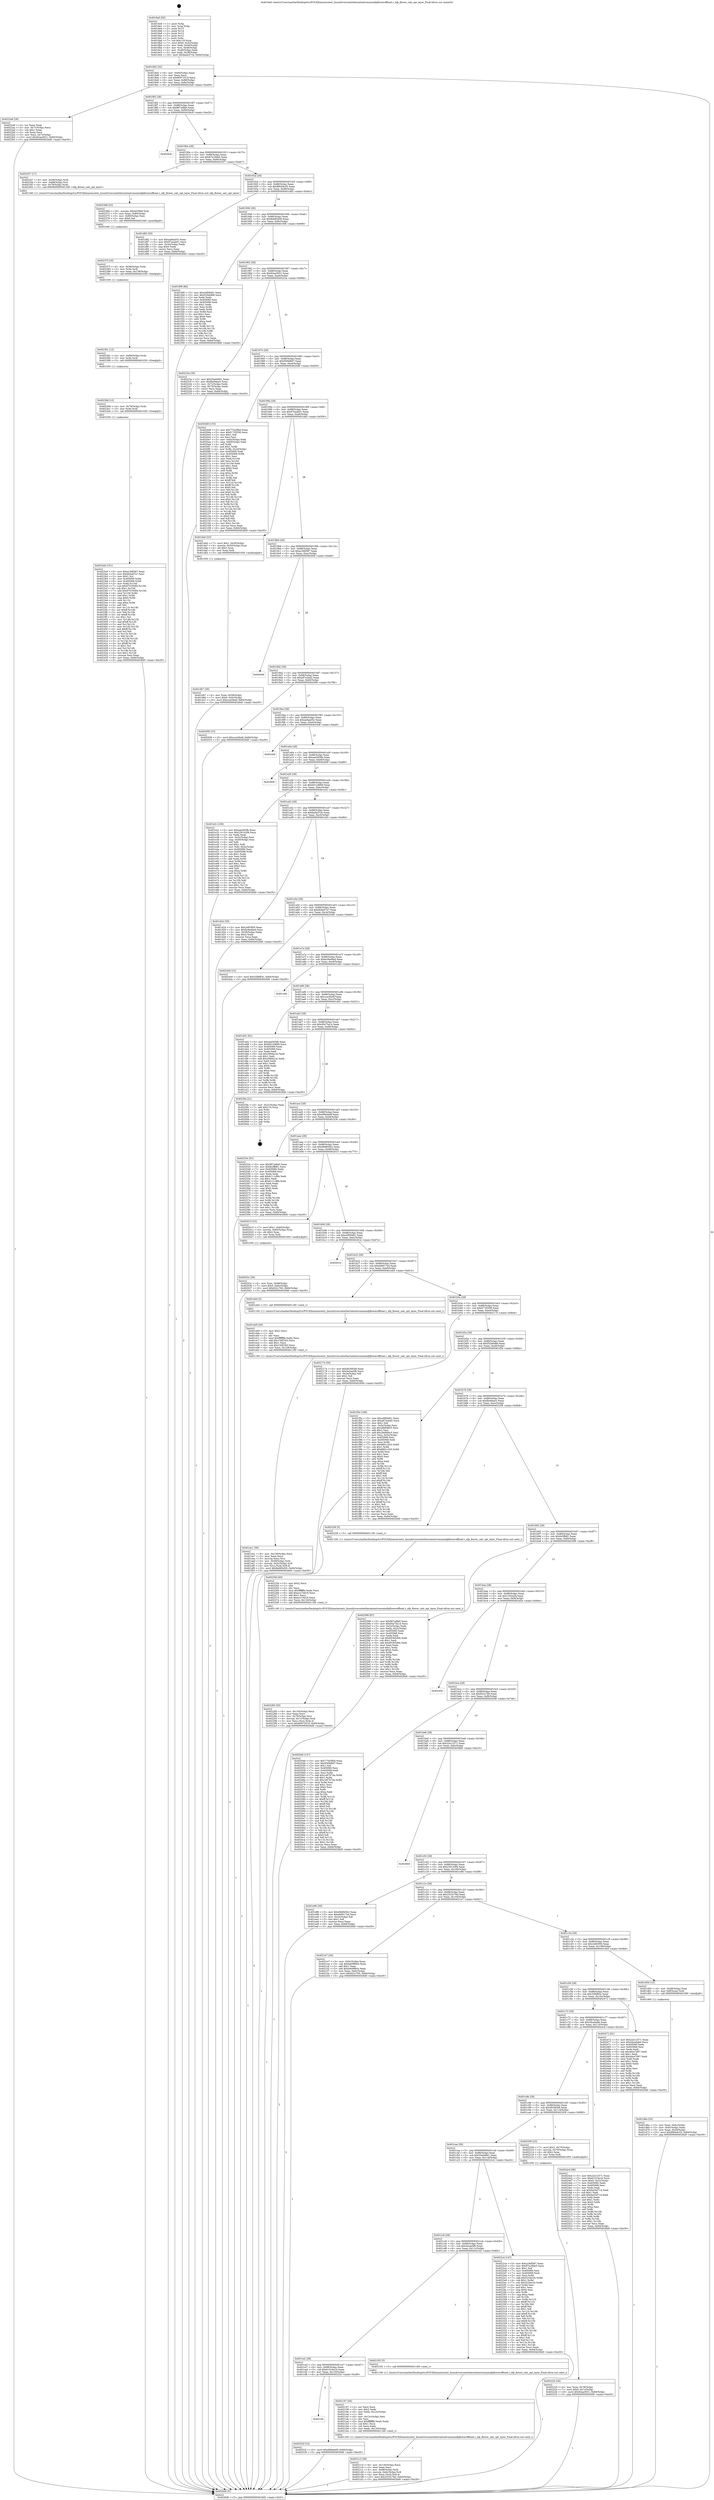 digraph "0x4018a0" {
  label = "0x4018a0 (/mnt/c/Users/mathe/Desktop/tcc/POCII/binaries/extr_linuxdriversnetethernetnetronomenfpfloweroffload.c_nfp_flower_calc_opt_layer_Final-ollvm.out::main(0))"
  labelloc = "t"
  node[shape=record]

  Entry [label="",width=0.3,height=0.3,shape=circle,fillcolor=black,style=filled]
  "0x4018d2" [label="{
     0x4018d2 [32]\l
     | [instrs]\l
     &nbsp;&nbsp;0x4018d2 \<+6\>: mov -0x84(%rbp),%eax\l
     &nbsp;&nbsp;0x4018d8 \<+2\>: mov %eax,%ecx\l
     &nbsp;&nbsp;0x4018da \<+6\>: sub $0x80972519,%ecx\l
     &nbsp;&nbsp;0x4018e0 \<+6\>: mov %eax,-0x88(%rbp)\l
     &nbsp;&nbsp;0x4018e6 \<+6\>: mov %ecx,-0x8c(%rbp)\l
     &nbsp;&nbsp;0x4018ec \<+6\>: je 00000000004022a8 \<main+0xa08\>\l
  }"]
  "0x4022a8" [label="{
     0x4022a8 [28]\l
     | [instrs]\l
     &nbsp;&nbsp;0x4022a8 \<+2\>: xor %eax,%eax\l
     &nbsp;&nbsp;0x4022aa \<+3\>: mov -0x7c(%rbp),%ecx\l
     &nbsp;&nbsp;0x4022ad \<+3\>: sub $0x1,%eax\l
     &nbsp;&nbsp;0x4022b0 \<+2\>: sub %eax,%ecx\l
     &nbsp;&nbsp;0x4022b2 \<+3\>: mov %ecx,-0x7c(%rbp)\l
     &nbsp;&nbsp;0x4022b5 \<+10\>: movl $0x92aa3631,-0x84(%rbp)\l
     &nbsp;&nbsp;0x4022bf \<+5\>: jmp 00000000004026d0 \<main+0xe30\>\l
  }"]
  "0x4018f2" [label="{
     0x4018f2 [28]\l
     | [instrs]\l
     &nbsp;&nbsp;0x4018f2 \<+5\>: jmp 00000000004018f7 \<main+0x57\>\l
     &nbsp;&nbsp;0x4018f7 \<+6\>: mov -0x88(%rbp),%eax\l
     &nbsp;&nbsp;0x4018fd \<+5\>: sub $0x867adfa0,%eax\l
     &nbsp;&nbsp;0x401902 \<+6\>: mov %eax,-0x90(%rbp)\l
     &nbsp;&nbsp;0x401908 \<+6\>: je 00000000004026c6 \<main+0xe26\>\l
  }"]
  Exit [label="",width=0.3,height=0.3,shape=circle,fillcolor=black,style=filled,peripheries=2]
  "0x4026c6" [label="{
     0x4026c6\l
  }", style=dashed]
  "0x40190e" [label="{
     0x40190e [28]\l
     | [instrs]\l
     &nbsp;&nbsp;0x40190e \<+5\>: jmp 0000000000401913 \<main+0x73\>\l
     &nbsp;&nbsp;0x401913 \<+6\>: mov -0x88(%rbp),%eax\l
     &nbsp;&nbsp;0x401919 \<+5\>: sub $0x87a16bb5,%eax\l
     &nbsp;&nbsp;0x40191e \<+6\>: mov %eax,-0x94(%rbp)\l
     &nbsp;&nbsp;0x401924 \<+6\>: je 0000000000402357 \<main+0xab7\>\l
  }"]
  "0x401cfe" [label="{
     0x401cfe\l
  }", style=dashed]
  "0x402357" [label="{
     0x402357 [17]\l
     | [instrs]\l
     &nbsp;&nbsp;0x402357 \<+4\>: mov -0x58(%rbp),%rdi\l
     &nbsp;&nbsp;0x40235b \<+4\>: mov -0x68(%rbp),%rsi\l
     &nbsp;&nbsp;0x40235f \<+4\>: mov -0x78(%rbp),%rdx\l
     &nbsp;&nbsp;0x402363 \<+5\>: call 00000000004013d0 \<nfp_flower_calc_opt_layer\>\l
     | [calls]\l
     &nbsp;&nbsp;0x4013d0 \{1\} (/mnt/c/Users/mathe/Desktop/tcc/POCII/binaries/extr_linuxdriversnetethernetnetronomenfpfloweroffload.c_nfp_flower_calc_opt_layer_Final-ollvm.out::nfp_flower_calc_opt_layer)\l
  }"]
  "0x40192a" [label="{
     0x40192a [28]\l
     | [instrs]\l
     &nbsp;&nbsp;0x40192a \<+5\>: jmp 000000000040192f \<main+0x8f\>\l
     &nbsp;&nbsp;0x40192f \<+6\>: mov -0x88(%rbp),%eax\l
     &nbsp;&nbsp;0x401935 \<+5\>: sub $0x89044c55,%eax\l
     &nbsp;&nbsp;0x40193a \<+6\>: mov %eax,-0x98(%rbp)\l
     &nbsp;&nbsp;0x401940 \<+6\>: je 0000000000401d82 \<main+0x4e2\>\l
  }"]
  "0x40252f" [label="{
     0x40252f [15]\l
     | [instrs]\l
     &nbsp;&nbsp;0x40252f \<+10\>: movl $0xd99ede0f,-0x84(%rbp)\l
     &nbsp;&nbsp;0x402539 \<+5\>: jmp 00000000004026d0 \<main+0xe30\>\l
  }"]
  "0x401d82" [label="{
     0x401d82 [30]\l
     | [instrs]\l
     &nbsp;&nbsp;0x401d82 \<+5\>: mov $0xaa9aa55c,%eax\l
     &nbsp;&nbsp;0x401d87 \<+5\>: mov $0x97eeab01,%ecx\l
     &nbsp;&nbsp;0x401d8c \<+3\>: mov -0x34(%rbp),%edx\l
     &nbsp;&nbsp;0x401d8f \<+3\>: cmp $0x0,%edx\l
     &nbsp;&nbsp;0x401d92 \<+3\>: cmove %ecx,%eax\l
     &nbsp;&nbsp;0x401d95 \<+6\>: mov %eax,-0x84(%rbp)\l
     &nbsp;&nbsp;0x401d9b \<+5\>: jmp 00000000004026d0 \<main+0xe30\>\l
  }"]
  "0x401946" [label="{
     0x401946 [28]\l
     | [instrs]\l
     &nbsp;&nbsp;0x401946 \<+5\>: jmp 000000000040194b \<main+0xab\>\l
     &nbsp;&nbsp;0x40194b \<+6\>: mov -0x88(%rbp),%eax\l
     &nbsp;&nbsp;0x401951 \<+5\>: sub $0x8e683d30,%eax\l
     &nbsp;&nbsp;0x401956 \<+6\>: mov %eax,-0x9c(%rbp)\l
     &nbsp;&nbsp;0x40195c \<+6\>: je 0000000000401f08 \<main+0x668\>\l
  }"]
  "0x4023a9" [label="{
     0x4023a9 [151]\l
     | [instrs]\l
     &nbsp;&nbsp;0x4023a9 \<+5\>: mov $0xa18df387,%eax\l
     &nbsp;&nbsp;0x4023ae \<+5\>: mov $0xbb4e67a7,%esi\l
     &nbsp;&nbsp;0x4023b3 \<+2\>: mov $0x1,%cl\l
     &nbsp;&nbsp;0x4023b5 \<+8\>: mov 0x405060,%r8d\l
     &nbsp;&nbsp;0x4023bd \<+8\>: mov 0x405068,%r9d\l
     &nbsp;&nbsp;0x4023c5 \<+3\>: mov %r8d,%r10d\l
     &nbsp;&nbsp;0x4023c8 \<+7\>: sub $0x97019384,%r10d\l
     &nbsp;&nbsp;0x4023cf \<+4\>: sub $0x1,%r10d\l
     &nbsp;&nbsp;0x4023d3 \<+7\>: add $0x97019384,%r10d\l
     &nbsp;&nbsp;0x4023da \<+4\>: imul %r10d,%r8d\l
     &nbsp;&nbsp;0x4023de \<+4\>: and $0x1,%r8d\l
     &nbsp;&nbsp;0x4023e2 \<+4\>: cmp $0x0,%r8d\l
     &nbsp;&nbsp;0x4023e6 \<+4\>: sete %r11b\l
     &nbsp;&nbsp;0x4023ea \<+4\>: cmp $0xa,%r9d\l
     &nbsp;&nbsp;0x4023ee \<+3\>: setl %bl\l
     &nbsp;&nbsp;0x4023f1 \<+3\>: mov %r11b,%r14b\l
     &nbsp;&nbsp;0x4023f4 \<+4\>: xor $0xff,%r14b\l
     &nbsp;&nbsp;0x4023f8 \<+3\>: mov %bl,%r15b\l
     &nbsp;&nbsp;0x4023fb \<+4\>: xor $0xff,%r15b\l
     &nbsp;&nbsp;0x4023ff \<+3\>: xor $0x1,%cl\l
     &nbsp;&nbsp;0x402402 \<+3\>: mov %r14b,%r12b\l
     &nbsp;&nbsp;0x402405 \<+4\>: and $0xff,%r12b\l
     &nbsp;&nbsp;0x402409 \<+3\>: and %cl,%r11b\l
     &nbsp;&nbsp;0x40240c \<+3\>: mov %r15b,%r13b\l
     &nbsp;&nbsp;0x40240f \<+4\>: and $0xff,%r13b\l
     &nbsp;&nbsp;0x402413 \<+2\>: and %cl,%bl\l
     &nbsp;&nbsp;0x402415 \<+3\>: or %r11b,%r12b\l
     &nbsp;&nbsp;0x402418 \<+3\>: or %bl,%r13b\l
     &nbsp;&nbsp;0x40241b \<+3\>: xor %r13b,%r12b\l
     &nbsp;&nbsp;0x40241e \<+3\>: or %r15b,%r14b\l
     &nbsp;&nbsp;0x402421 \<+4\>: xor $0xff,%r14b\l
     &nbsp;&nbsp;0x402425 \<+3\>: or $0x1,%cl\l
     &nbsp;&nbsp;0x402428 \<+3\>: and %cl,%r14b\l
     &nbsp;&nbsp;0x40242b \<+3\>: or %r14b,%r12b\l
     &nbsp;&nbsp;0x40242e \<+4\>: test $0x1,%r12b\l
     &nbsp;&nbsp;0x402432 \<+3\>: cmovne %esi,%eax\l
     &nbsp;&nbsp;0x402435 \<+6\>: mov %eax,-0x84(%rbp)\l
     &nbsp;&nbsp;0x40243b \<+5\>: jmp 00000000004026d0 \<main+0xe30\>\l
  }"]
  "0x401f08" [label="{
     0x401f08 [86]\l
     | [instrs]\l
     &nbsp;&nbsp;0x401f08 \<+5\>: mov $0xe4f06481,%eax\l
     &nbsp;&nbsp;0x401f0d \<+5\>: mov $0xf32b6d88,%ecx\l
     &nbsp;&nbsp;0x401f12 \<+2\>: xor %edx,%edx\l
     &nbsp;&nbsp;0x401f14 \<+7\>: mov 0x405060,%esi\l
     &nbsp;&nbsp;0x401f1b \<+7\>: mov 0x405068,%edi\l
     &nbsp;&nbsp;0x401f22 \<+3\>: sub $0x1,%edx\l
     &nbsp;&nbsp;0x401f25 \<+3\>: mov %esi,%r8d\l
     &nbsp;&nbsp;0x401f28 \<+3\>: add %edx,%r8d\l
     &nbsp;&nbsp;0x401f2b \<+4\>: imul %r8d,%esi\l
     &nbsp;&nbsp;0x401f2f \<+3\>: and $0x1,%esi\l
     &nbsp;&nbsp;0x401f32 \<+3\>: cmp $0x0,%esi\l
     &nbsp;&nbsp;0x401f35 \<+4\>: sete %r9b\l
     &nbsp;&nbsp;0x401f39 \<+3\>: cmp $0xa,%edi\l
     &nbsp;&nbsp;0x401f3c \<+4\>: setl %r10b\l
     &nbsp;&nbsp;0x401f40 \<+3\>: mov %r9b,%r11b\l
     &nbsp;&nbsp;0x401f43 \<+3\>: and %r10b,%r11b\l
     &nbsp;&nbsp;0x401f46 \<+3\>: xor %r10b,%r9b\l
     &nbsp;&nbsp;0x401f49 \<+3\>: or %r9b,%r11b\l
     &nbsp;&nbsp;0x401f4c \<+4\>: test $0x1,%r11b\l
     &nbsp;&nbsp;0x401f50 \<+3\>: cmovne %ecx,%eax\l
     &nbsp;&nbsp;0x401f53 \<+6\>: mov %eax,-0x84(%rbp)\l
     &nbsp;&nbsp;0x401f59 \<+5\>: jmp 00000000004026d0 \<main+0xe30\>\l
  }"]
  "0x401962" [label="{
     0x401962 [28]\l
     | [instrs]\l
     &nbsp;&nbsp;0x401962 \<+5\>: jmp 0000000000401967 \<main+0xc7\>\l
     &nbsp;&nbsp;0x401967 \<+6\>: mov -0x88(%rbp),%eax\l
     &nbsp;&nbsp;0x40196d \<+5\>: sub $0x92aa3631,%eax\l
     &nbsp;&nbsp;0x401972 \<+6\>: mov %eax,-0xa0(%rbp)\l
     &nbsp;&nbsp;0x401978 \<+6\>: je 000000000040223a \<main+0x99a\>\l
  }"]
  "0x40239d" [label="{
     0x40239d [12]\l
     | [instrs]\l
     &nbsp;&nbsp;0x40239d \<+4\>: mov -0x78(%rbp),%rdx\l
     &nbsp;&nbsp;0x4023a1 \<+3\>: mov %rdx,%rdi\l
     &nbsp;&nbsp;0x4023a4 \<+5\>: call 0000000000401030 \<free@plt\>\l
     | [calls]\l
     &nbsp;&nbsp;0x401030 \{1\} (unknown)\l
  }"]
  "0x40223a" [label="{
     0x40223a [30]\l
     | [instrs]\l
     &nbsp;&nbsp;0x40223a \<+5\>: mov $0x55ad4861,%eax\l
     &nbsp;&nbsp;0x40223f \<+5\>: mov $0xfbe94ae3,%ecx\l
     &nbsp;&nbsp;0x402244 \<+3\>: mov -0x7c(%rbp),%edx\l
     &nbsp;&nbsp;0x402247 \<+3\>: cmp -0x70(%rbp),%edx\l
     &nbsp;&nbsp;0x40224a \<+3\>: cmovl %ecx,%eax\l
     &nbsp;&nbsp;0x40224d \<+6\>: mov %eax,-0x84(%rbp)\l
     &nbsp;&nbsp;0x402253 \<+5\>: jmp 00000000004026d0 \<main+0xe30\>\l
  }"]
  "0x40197e" [label="{
     0x40197e [28]\l
     | [instrs]\l
     &nbsp;&nbsp;0x40197e \<+5\>: jmp 0000000000401983 \<main+0xe3\>\l
     &nbsp;&nbsp;0x401983 \<+6\>: mov -0x88(%rbp),%eax\l
     &nbsp;&nbsp;0x401989 \<+5\>: sub $0x950b8bf7,%eax\l
     &nbsp;&nbsp;0x40198e \<+6\>: mov %eax,-0xa4(%rbp)\l
     &nbsp;&nbsp;0x401994 \<+6\>: je 00000000004020d9 \<main+0x839\>\l
  }"]
  "0x402391" [label="{
     0x402391 [12]\l
     | [instrs]\l
     &nbsp;&nbsp;0x402391 \<+4\>: mov -0x68(%rbp),%rdx\l
     &nbsp;&nbsp;0x402395 \<+3\>: mov %rdx,%rdi\l
     &nbsp;&nbsp;0x402398 \<+5\>: call 0000000000401030 \<free@plt\>\l
     | [calls]\l
     &nbsp;&nbsp;0x401030 \{1\} (unknown)\l
  }"]
  "0x4020d9" [label="{
     0x4020d9 [155]\l
     | [instrs]\l
     &nbsp;&nbsp;0x4020d9 \<+5\>: mov $0x775d3fbd,%eax\l
     &nbsp;&nbsp;0x4020de \<+5\>: mov $0xf1735558,%ecx\l
     &nbsp;&nbsp;0x4020e3 \<+2\>: mov $0x1,%dl\l
     &nbsp;&nbsp;0x4020e5 \<+2\>: xor %esi,%esi\l
     &nbsp;&nbsp;0x4020e7 \<+3\>: mov -0x6c(%rbp),%edi\l
     &nbsp;&nbsp;0x4020ea \<+3\>: cmp -0x60(%rbp),%edi\l
     &nbsp;&nbsp;0x4020ed \<+4\>: setl %r8b\l
     &nbsp;&nbsp;0x4020f1 \<+4\>: and $0x1,%r8b\l
     &nbsp;&nbsp;0x4020f5 \<+4\>: mov %r8b,-0x2d(%rbp)\l
     &nbsp;&nbsp;0x4020f9 \<+7\>: mov 0x405060,%edi\l
     &nbsp;&nbsp;0x402100 \<+8\>: mov 0x405068,%r9d\l
     &nbsp;&nbsp;0x402108 \<+3\>: sub $0x1,%esi\l
     &nbsp;&nbsp;0x40210b \<+3\>: mov %edi,%r10d\l
     &nbsp;&nbsp;0x40210e \<+3\>: add %esi,%r10d\l
     &nbsp;&nbsp;0x402111 \<+4\>: imul %r10d,%edi\l
     &nbsp;&nbsp;0x402115 \<+3\>: and $0x1,%edi\l
     &nbsp;&nbsp;0x402118 \<+3\>: cmp $0x0,%edi\l
     &nbsp;&nbsp;0x40211b \<+4\>: sete %r8b\l
     &nbsp;&nbsp;0x40211f \<+4\>: cmp $0xa,%r9d\l
     &nbsp;&nbsp;0x402123 \<+4\>: setl %r11b\l
     &nbsp;&nbsp;0x402127 \<+3\>: mov %r8b,%bl\l
     &nbsp;&nbsp;0x40212a \<+3\>: xor $0xff,%bl\l
     &nbsp;&nbsp;0x40212d \<+3\>: mov %r11b,%r14b\l
     &nbsp;&nbsp;0x402130 \<+4\>: xor $0xff,%r14b\l
     &nbsp;&nbsp;0x402134 \<+3\>: xor $0x0,%dl\l
     &nbsp;&nbsp;0x402137 \<+3\>: mov %bl,%r15b\l
     &nbsp;&nbsp;0x40213a \<+4\>: and $0x0,%r15b\l
     &nbsp;&nbsp;0x40213e \<+3\>: and %dl,%r8b\l
     &nbsp;&nbsp;0x402141 \<+3\>: mov %r14b,%r12b\l
     &nbsp;&nbsp;0x402144 \<+4\>: and $0x0,%r12b\l
     &nbsp;&nbsp;0x402148 \<+3\>: and %dl,%r11b\l
     &nbsp;&nbsp;0x40214b \<+3\>: or %r8b,%r15b\l
     &nbsp;&nbsp;0x40214e \<+3\>: or %r11b,%r12b\l
     &nbsp;&nbsp;0x402151 \<+3\>: xor %r12b,%r15b\l
     &nbsp;&nbsp;0x402154 \<+3\>: or %r14b,%bl\l
     &nbsp;&nbsp;0x402157 \<+3\>: xor $0xff,%bl\l
     &nbsp;&nbsp;0x40215a \<+3\>: or $0x0,%dl\l
     &nbsp;&nbsp;0x40215d \<+2\>: and %dl,%bl\l
     &nbsp;&nbsp;0x40215f \<+3\>: or %bl,%r15b\l
     &nbsp;&nbsp;0x402162 \<+4\>: test $0x1,%r15b\l
     &nbsp;&nbsp;0x402166 \<+3\>: cmovne %ecx,%eax\l
     &nbsp;&nbsp;0x402169 \<+6\>: mov %eax,-0x84(%rbp)\l
     &nbsp;&nbsp;0x40216f \<+5\>: jmp 00000000004026d0 \<main+0xe30\>\l
  }"]
  "0x40199a" [label="{
     0x40199a [28]\l
     | [instrs]\l
     &nbsp;&nbsp;0x40199a \<+5\>: jmp 000000000040199f \<main+0xff\>\l
     &nbsp;&nbsp;0x40199f \<+6\>: mov -0x88(%rbp),%eax\l
     &nbsp;&nbsp;0x4019a5 \<+5\>: sub $0x97eeab01,%eax\l
     &nbsp;&nbsp;0x4019aa \<+6\>: mov %eax,-0xa8(%rbp)\l
     &nbsp;&nbsp;0x4019b0 \<+6\>: je 0000000000401da0 \<main+0x500\>\l
  }"]
  "0x40237f" [label="{
     0x40237f [18]\l
     | [instrs]\l
     &nbsp;&nbsp;0x40237f \<+4\>: mov -0x58(%rbp),%rdx\l
     &nbsp;&nbsp;0x402383 \<+3\>: mov %rdx,%rdi\l
     &nbsp;&nbsp;0x402386 \<+6\>: mov %eax,-0x138(%rbp)\l
     &nbsp;&nbsp;0x40238c \<+5\>: call 0000000000401030 \<free@plt\>\l
     | [calls]\l
     &nbsp;&nbsp;0x401030 \{1\} (unknown)\l
  }"]
  "0x401da0" [label="{
     0x401da0 [23]\l
     | [instrs]\l
     &nbsp;&nbsp;0x401da0 \<+7\>: movl $0x1,-0x50(%rbp)\l
     &nbsp;&nbsp;0x401da7 \<+4\>: movslq -0x50(%rbp),%rax\l
     &nbsp;&nbsp;0x401dab \<+4\>: shl $0x3,%rax\l
     &nbsp;&nbsp;0x401daf \<+3\>: mov %rax,%rdi\l
     &nbsp;&nbsp;0x401db2 \<+5\>: call 0000000000401050 \<malloc@plt\>\l
     | [calls]\l
     &nbsp;&nbsp;0x401050 \{1\} (unknown)\l
  }"]
  "0x4019b6" [label="{
     0x4019b6 [28]\l
     | [instrs]\l
     &nbsp;&nbsp;0x4019b6 \<+5\>: jmp 00000000004019bb \<main+0x11b\>\l
     &nbsp;&nbsp;0x4019bb \<+6\>: mov -0x88(%rbp),%eax\l
     &nbsp;&nbsp;0x4019c1 \<+5\>: sub $0xa18df387,%eax\l
     &nbsp;&nbsp;0x4019c6 \<+6\>: mov %eax,-0xac(%rbp)\l
     &nbsp;&nbsp;0x4019cc \<+6\>: je 000000000040264f \<main+0xdaf\>\l
  }"]
  "0x402368" [label="{
     0x402368 [23]\l
     | [instrs]\l
     &nbsp;&nbsp;0x402368 \<+10\>: movabs $0x4030b6,%rdi\l
     &nbsp;&nbsp;0x402372 \<+3\>: mov %eax,-0x80(%rbp)\l
     &nbsp;&nbsp;0x402375 \<+3\>: mov -0x80(%rbp),%esi\l
     &nbsp;&nbsp;0x402378 \<+2\>: mov $0x0,%al\l
     &nbsp;&nbsp;0x40237a \<+5\>: call 0000000000401040 \<printf@plt\>\l
     | [calls]\l
     &nbsp;&nbsp;0x401040 \{1\} (unknown)\l
  }"]
  "0x40264f" [label="{
     0x40264f\l
  }", style=dashed]
  "0x4019d2" [label="{
     0x4019d2 [28]\l
     | [instrs]\l
     &nbsp;&nbsp;0x4019d2 \<+5\>: jmp 00000000004019d7 \<main+0x137\>\l
     &nbsp;&nbsp;0x4019d7 \<+6\>: mov -0x88(%rbp),%eax\l
     &nbsp;&nbsp;0x4019dd \<+5\>: sub $0xa87e3ed2,%eax\l
     &nbsp;&nbsp;0x4019e2 \<+6\>: mov %eax,-0xb0(%rbp)\l
     &nbsp;&nbsp;0x4019e8 \<+6\>: je 0000000000402006 \<main+0x766\>\l
  }"]
  "0x402285" [label="{
     0x402285 [35]\l
     | [instrs]\l
     &nbsp;&nbsp;0x402285 \<+6\>: mov -0x134(%rbp),%ecx\l
     &nbsp;&nbsp;0x40228b \<+3\>: imul %eax,%ecx\l
     &nbsp;&nbsp;0x40228e \<+4\>: mov -0x78(%rbp),%rsi\l
     &nbsp;&nbsp;0x402292 \<+4\>: movslq -0x7c(%rbp),%rdi\l
     &nbsp;&nbsp;0x402296 \<+3\>: mov %ecx,(%rsi,%rdi,4)\l
     &nbsp;&nbsp;0x402299 \<+10\>: movl $0x80972519,-0x84(%rbp)\l
     &nbsp;&nbsp;0x4022a3 \<+5\>: jmp 00000000004026d0 \<main+0xe30\>\l
  }"]
  "0x402006" [label="{
     0x402006 [15]\l
     | [instrs]\l
     &nbsp;&nbsp;0x402006 \<+10\>: movl $0xcca29a4f,-0x84(%rbp)\l
     &nbsp;&nbsp;0x402010 \<+5\>: jmp 00000000004026d0 \<main+0xe30\>\l
  }"]
  "0x4019ee" [label="{
     0x4019ee [28]\l
     | [instrs]\l
     &nbsp;&nbsp;0x4019ee \<+5\>: jmp 00000000004019f3 \<main+0x153\>\l
     &nbsp;&nbsp;0x4019f3 \<+6\>: mov -0x88(%rbp),%eax\l
     &nbsp;&nbsp;0x4019f9 \<+5\>: sub $0xaa9aa55c,%eax\l
     &nbsp;&nbsp;0x4019fe \<+6\>: mov %eax,-0xb4(%rbp)\l
     &nbsp;&nbsp;0x401a04 \<+6\>: je 000000000040244f \<main+0xbaf\>\l
  }"]
  "0x40225d" [label="{
     0x40225d [40]\l
     | [instrs]\l
     &nbsp;&nbsp;0x40225d \<+5\>: mov $0x2,%ecx\l
     &nbsp;&nbsp;0x402262 \<+1\>: cltd\l
     &nbsp;&nbsp;0x402263 \<+2\>: idiv %ecx\l
     &nbsp;&nbsp;0x402265 \<+6\>: imul $0xfffffffe,%edx,%ecx\l
     &nbsp;&nbsp;0x40226b \<+6\>: add $0xecc7dd18,%ecx\l
     &nbsp;&nbsp;0x402271 \<+3\>: add $0x1,%ecx\l
     &nbsp;&nbsp;0x402274 \<+6\>: sub $0xecc7dd18,%ecx\l
     &nbsp;&nbsp;0x40227a \<+6\>: mov %ecx,-0x134(%rbp)\l
     &nbsp;&nbsp;0x402280 \<+5\>: call 0000000000401160 \<next_i\>\l
     | [calls]\l
     &nbsp;&nbsp;0x401160 \{1\} (/mnt/c/Users/mathe/Desktop/tcc/POCII/binaries/extr_linuxdriversnetethernetnetronomenfpfloweroffload.c_nfp_flower_calc_opt_layer_Final-ollvm.out::next_i)\l
  }"]
  "0x40244f" [label="{
     0x40244f\l
  }", style=dashed]
  "0x401a0a" [label="{
     0x401a0a [28]\l
     | [instrs]\l
     &nbsp;&nbsp;0x401a0a \<+5\>: jmp 0000000000401a0f \<main+0x16f\>\l
     &nbsp;&nbsp;0x401a0f \<+6\>: mov -0x88(%rbp),%eax\l
     &nbsp;&nbsp;0x401a15 \<+5\>: sub $0xaad365fb,%eax\l
     &nbsp;&nbsp;0x401a1a \<+6\>: mov %eax,-0xb8(%rbp)\l
     &nbsp;&nbsp;0x401a20 \<+6\>: je 000000000040260f \<main+0xd6f\>\l
  }"]
  "0x402220" [label="{
     0x402220 [26]\l
     | [instrs]\l
     &nbsp;&nbsp;0x402220 \<+4\>: mov %rax,-0x78(%rbp)\l
     &nbsp;&nbsp;0x402224 \<+7\>: movl $0x0,-0x7c(%rbp)\l
     &nbsp;&nbsp;0x40222b \<+10\>: movl $0x92aa3631,-0x84(%rbp)\l
     &nbsp;&nbsp;0x402235 \<+5\>: jmp 00000000004026d0 \<main+0xe30\>\l
  }"]
  "0x40260f" [label="{
     0x40260f\l
  }", style=dashed]
  "0x401a26" [label="{
     0x401a26 [28]\l
     | [instrs]\l
     &nbsp;&nbsp;0x401a26 \<+5\>: jmp 0000000000401a2b \<main+0x18b\>\l
     &nbsp;&nbsp;0x401a2b \<+6\>: mov -0x88(%rbp),%eax\l
     &nbsp;&nbsp;0x401a31 \<+5\>: sub $0xb912d669,%eax\l
     &nbsp;&nbsp;0x401a36 \<+6\>: mov %eax,-0xbc(%rbp)\l
     &nbsp;&nbsp;0x401a3c \<+6\>: je 0000000000401e2c \<main+0x58c\>\l
  }"]
  "0x4021c3" [label="{
     0x4021c3 [36]\l
     | [instrs]\l
     &nbsp;&nbsp;0x4021c3 \<+6\>: mov -0x130(%rbp),%ecx\l
     &nbsp;&nbsp;0x4021c9 \<+3\>: imul %eax,%ecx\l
     &nbsp;&nbsp;0x4021cc \<+4\>: mov -0x68(%rbp),%rdi\l
     &nbsp;&nbsp;0x4021d0 \<+4\>: movslq -0x6c(%rbp),%r8\l
     &nbsp;&nbsp;0x4021d4 \<+4\>: mov %ecx,(%rdi,%r8,4)\l
     &nbsp;&nbsp;0x4021d8 \<+10\>: movl $0x2533c76d,-0x84(%rbp)\l
     &nbsp;&nbsp;0x4021e2 \<+5\>: jmp 00000000004026d0 \<main+0xe30\>\l
  }"]
  "0x401e2c" [label="{
     0x401e2c [106]\l
     | [instrs]\l
     &nbsp;&nbsp;0x401e2c \<+5\>: mov $0xaad365fb,%eax\l
     &nbsp;&nbsp;0x401e31 \<+5\>: mov $0x230143f4,%ecx\l
     &nbsp;&nbsp;0x401e36 \<+2\>: xor %edx,%edx\l
     &nbsp;&nbsp;0x401e38 \<+3\>: mov -0x5c(%rbp),%esi\l
     &nbsp;&nbsp;0x401e3b \<+3\>: cmp -0x50(%rbp),%esi\l
     &nbsp;&nbsp;0x401e3e \<+4\>: setl %dil\l
     &nbsp;&nbsp;0x401e42 \<+4\>: and $0x1,%dil\l
     &nbsp;&nbsp;0x401e46 \<+4\>: mov %dil,-0x2e(%rbp)\l
     &nbsp;&nbsp;0x401e4a \<+7\>: mov 0x405060,%esi\l
     &nbsp;&nbsp;0x401e51 \<+8\>: mov 0x405068,%r8d\l
     &nbsp;&nbsp;0x401e59 \<+3\>: sub $0x1,%edx\l
     &nbsp;&nbsp;0x401e5c \<+3\>: mov %esi,%r9d\l
     &nbsp;&nbsp;0x401e5f \<+3\>: add %edx,%r9d\l
     &nbsp;&nbsp;0x401e62 \<+4\>: imul %r9d,%esi\l
     &nbsp;&nbsp;0x401e66 \<+3\>: and $0x1,%esi\l
     &nbsp;&nbsp;0x401e69 \<+3\>: cmp $0x0,%esi\l
     &nbsp;&nbsp;0x401e6c \<+4\>: sete %dil\l
     &nbsp;&nbsp;0x401e70 \<+4\>: cmp $0xa,%r8d\l
     &nbsp;&nbsp;0x401e74 \<+4\>: setl %r10b\l
     &nbsp;&nbsp;0x401e78 \<+3\>: mov %dil,%r11b\l
     &nbsp;&nbsp;0x401e7b \<+3\>: and %r10b,%r11b\l
     &nbsp;&nbsp;0x401e7e \<+3\>: xor %r10b,%dil\l
     &nbsp;&nbsp;0x401e81 \<+3\>: or %dil,%r11b\l
     &nbsp;&nbsp;0x401e84 \<+4\>: test $0x1,%r11b\l
     &nbsp;&nbsp;0x401e88 \<+3\>: cmovne %ecx,%eax\l
     &nbsp;&nbsp;0x401e8b \<+6\>: mov %eax,-0x84(%rbp)\l
     &nbsp;&nbsp;0x401e91 \<+5\>: jmp 00000000004026d0 \<main+0xe30\>\l
  }"]
  "0x401a42" [label="{
     0x401a42 [28]\l
     | [instrs]\l
     &nbsp;&nbsp;0x401a42 \<+5\>: jmp 0000000000401a47 \<main+0x1a7\>\l
     &nbsp;&nbsp;0x401a47 \<+6\>: mov -0x88(%rbp),%eax\l
     &nbsp;&nbsp;0x401a4d \<+5\>: sub $0xba4e37cb,%eax\l
     &nbsp;&nbsp;0x401a52 \<+6\>: mov %eax,-0xc0(%rbp)\l
     &nbsp;&nbsp;0x401a58 \<+6\>: je 0000000000401d24 \<main+0x484\>\l
  }"]
  "0x402197" [label="{
     0x402197 [44]\l
     | [instrs]\l
     &nbsp;&nbsp;0x402197 \<+2\>: xor %ecx,%ecx\l
     &nbsp;&nbsp;0x402199 \<+5\>: mov $0x2,%edx\l
     &nbsp;&nbsp;0x40219e \<+6\>: mov %edx,-0x12c(%rbp)\l
     &nbsp;&nbsp;0x4021a4 \<+1\>: cltd\l
     &nbsp;&nbsp;0x4021a5 \<+6\>: mov -0x12c(%rbp),%esi\l
     &nbsp;&nbsp;0x4021ab \<+2\>: idiv %esi\l
     &nbsp;&nbsp;0x4021ad \<+6\>: imul $0xfffffffe,%edx,%edx\l
     &nbsp;&nbsp;0x4021b3 \<+3\>: sub $0x1,%ecx\l
     &nbsp;&nbsp;0x4021b6 \<+2\>: sub %ecx,%edx\l
     &nbsp;&nbsp;0x4021b8 \<+6\>: mov %edx,-0x130(%rbp)\l
     &nbsp;&nbsp;0x4021be \<+5\>: call 0000000000401160 \<next_i\>\l
     | [calls]\l
     &nbsp;&nbsp;0x401160 \{1\} (/mnt/c/Users/mathe/Desktop/tcc/POCII/binaries/extr_linuxdriversnetethernetnetronomenfpfloweroffload.c_nfp_flower_calc_opt_layer_Final-ollvm.out::next_i)\l
  }"]
  "0x401d24" [label="{
     0x401d24 [30]\l
     | [instrs]\l
     &nbsp;&nbsp;0x401d24 \<+5\>: mov $0x2ef03f50,%eax\l
     &nbsp;&nbsp;0x401d29 \<+5\>: mov $0xbc9e46ed,%ecx\l
     &nbsp;&nbsp;0x401d2e \<+3\>: mov -0x38(%rbp),%edx\l
     &nbsp;&nbsp;0x401d31 \<+3\>: cmp $0x2,%edx\l
     &nbsp;&nbsp;0x401d34 \<+3\>: cmovne %ecx,%eax\l
     &nbsp;&nbsp;0x401d37 \<+6\>: mov %eax,-0x84(%rbp)\l
     &nbsp;&nbsp;0x401d3d \<+5\>: jmp 00000000004026d0 \<main+0xe30\>\l
  }"]
  "0x401a5e" [label="{
     0x401a5e [28]\l
     | [instrs]\l
     &nbsp;&nbsp;0x401a5e \<+5\>: jmp 0000000000401a63 \<main+0x1c3\>\l
     &nbsp;&nbsp;0x401a63 \<+6\>: mov -0x88(%rbp),%eax\l
     &nbsp;&nbsp;0x401a69 \<+5\>: sub $0xbb4e67a7,%eax\l
     &nbsp;&nbsp;0x401a6e \<+6\>: mov %eax,-0xc4(%rbp)\l
     &nbsp;&nbsp;0x401a74 \<+6\>: je 0000000000402440 \<main+0xba0\>\l
  }"]
  "0x4026d0" [label="{
     0x4026d0 [5]\l
     | [instrs]\l
     &nbsp;&nbsp;0x4026d0 \<+5\>: jmp 00000000004018d2 \<main+0x32\>\l
  }"]
  "0x4018a0" [label="{
     0x4018a0 [50]\l
     | [instrs]\l
     &nbsp;&nbsp;0x4018a0 \<+1\>: push %rbp\l
     &nbsp;&nbsp;0x4018a1 \<+3\>: mov %rsp,%rbp\l
     &nbsp;&nbsp;0x4018a4 \<+2\>: push %r15\l
     &nbsp;&nbsp;0x4018a6 \<+2\>: push %r14\l
     &nbsp;&nbsp;0x4018a8 \<+2\>: push %r13\l
     &nbsp;&nbsp;0x4018aa \<+2\>: push %r12\l
     &nbsp;&nbsp;0x4018ac \<+1\>: push %rbx\l
     &nbsp;&nbsp;0x4018ad \<+7\>: sub $0x118,%rsp\l
     &nbsp;&nbsp;0x4018b4 \<+7\>: movl $0x0,-0x3c(%rbp)\l
     &nbsp;&nbsp;0x4018bb \<+3\>: mov %edi,-0x40(%rbp)\l
     &nbsp;&nbsp;0x4018be \<+4\>: mov %rsi,-0x48(%rbp)\l
     &nbsp;&nbsp;0x4018c2 \<+3\>: mov -0x40(%rbp),%edi\l
     &nbsp;&nbsp;0x4018c5 \<+3\>: mov %edi,-0x38(%rbp)\l
     &nbsp;&nbsp;0x4018c8 \<+10\>: movl $0xba4e37cb,-0x84(%rbp)\l
  }"]
  "0x401ce2" [label="{
     0x401ce2 [28]\l
     | [instrs]\l
     &nbsp;&nbsp;0x401ce2 \<+5\>: jmp 0000000000401ce7 \<main+0x447\>\l
     &nbsp;&nbsp;0x401ce7 \<+6\>: mov -0x88(%rbp),%eax\l
     &nbsp;&nbsp;0x401ced \<+5\>: sub $0x61016a1b,%eax\l
     &nbsp;&nbsp;0x401cf2 \<+6\>: mov %eax,-0x120(%rbp)\l
     &nbsp;&nbsp;0x401cf8 \<+6\>: je 000000000040252f \<main+0xc8f\>\l
  }"]
  "0x402440" [label="{
     0x402440 [15]\l
     | [instrs]\l
     &nbsp;&nbsp;0x402440 \<+10\>: movl $0x32f6f83c,-0x84(%rbp)\l
     &nbsp;&nbsp;0x40244a \<+5\>: jmp 00000000004026d0 \<main+0xe30\>\l
  }"]
  "0x401a7a" [label="{
     0x401a7a [28]\l
     | [instrs]\l
     &nbsp;&nbsp;0x401a7a \<+5\>: jmp 0000000000401a7f \<main+0x1df\>\l
     &nbsp;&nbsp;0x401a7f \<+6\>: mov -0x88(%rbp),%eax\l
     &nbsp;&nbsp;0x401a85 \<+5\>: sub $0xbc9e46ed,%eax\l
     &nbsp;&nbsp;0x401a8a \<+6\>: mov %eax,-0xc8(%rbp)\l
     &nbsp;&nbsp;0x401a90 \<+6\>: je 0000000000401d42 \<main+0x4a2\>\l
  }"]
  "0x402192" [label="{
     0x402192 [5]\l
     | [instrs]\l
     &nbsp;&nbsp;0x402192 \<+5\>: call 0000000000401160 \<next_i\>\l
     | [calls]\l
     &nbsp;&nbsp;0x401160 \{1\} (/mnt/c/Users/mathe/Desktop/tcc/POCII/binaries/extr_linuxdriversnetethernetnetronomenfpfloweroffload.c_nfp_flower_calc_opt_layer_Final-ollvm.out::next_i)\l
  }"]
  "0x401d42" [label="{
     0x401d42\l
  }", style=dashed]
  "0x401a96" [label="{
     0x401a96 [28]\l
     | [instrs]\l
     &nbsp;&nbsp;0x401a96 \<+5\>: jmp 0000000000401a9b \<main+0x1fb\>\l
     &nbsp;&nbsp;0x401a9b \<+6\>: mov -0x88(%rbp),%eax\l
     &nbsp;&nbsp;0x401aa1 \<+5\>: sub $0xcca29a4f,%eax\l
     &nbsp;&nbsp;0x401aa6 \<+6\>: mov %eax,-0xcc(%rbp)\l
     &nbsp;&nbsp;0x401aac \<+6\>: je 0000000000401dd1 \<main+0x531\>\l
  }"]
  "0x401cc6" [label="{
     0x401cc6 [28]\l
     | [instrs]\l
     &nbsp;&nbsp;0x401cc6 \<+5\>: jmp 0000000000401ccb \<main+0x42b\>\l
     &nbsp;&nbsp;0x401ccb \<+6\>: mov -0x88(%rbp),%eax\l
     &nbsp;&nbsp;0x401cd1 \<+5\>: sub $0x5a2aa5fb,%eax\l
     &nbsp;&nbsp;0x401cd6 \<+6\>: mov %eax,-0x11c(%rbp)\l
     &nbsp;&nbsp;0x401cdc \<+6\>: je 0000000000402192 \<main+0x8f2\>\l
  }"]
  "0x401dd1" [label="{
     0x401dd1 [91]\l
     | [instrs]\l
     &nbsp;&nbsp;0x401dd1 \<+5\>: mov $0xaad365fb,%eax\l
     &nbsp;&nbsp;0x401dd6 \<+5\>: mov $0xb912d669,%ecx\l
     &nbsp;&nbsp;0x401ddb \<+7\>: mov 0x405060,%edx\l
     &nbsp;&nbsp;0x401de2 \<+7\>: mov 0x405068,%esi\l
     &nbsp;&nbsp;0x401de9 \<+2\>: mov %edx,%edi\l
     &nbsp;&nbsp;0x401deb \<+6\>: sub $0x299da1ac,%edi\l
     &nbsp;&nbsp;0x401df1 \<+3\>: sub $0x1,%edi\l
     &nbsp;&nbsp;0x401df4 \<+6\>: add $0x299da1ac,%edi\l
     &nbsp;&nbsp;0x401dfa \<+3\>: imul %edi,%edx\l
     &nbsp;&nbsp;0x401dfd \<+3\>: and $0x1,%edx\l
     &nbsp;&nbsp;0x401e00 \<+3\>: cmp $0x0,%edx\l
     &nbsp;&nbsp;0x401e03 \<+4\>: sete %r8b\l
     &nbsp;&nbsp;0x401e07 \<+3\>: cmp $0xa,%esi\l
     &nbsp;&nbsp;0x401e0a \<+4\>: setl %r9b\l
     &nbsp;&nbsp;0x401e0e \<+3\>: mov %r8b,%r10b\l
     &nbsp;&nbsp;0x401e11 \<+3\>: and %r9b,%r10b\l
     &nbsp;&nbsp;0x401e14 \<+3\>: xor %r9b,%r8b\l
     &nbsp;&nbsp;0x401e17 \<+3\>: or %r8b,%r10b\l
     &nbsp;&nbsp;0x401e1a \<+4\>: test $0x1,%r10b\l
     &nbsp;&nbsp;0x401e1e \<+3\>: cmovne %ecx,%eax\l
     &nbsp;&nbsp;0x401e21 \<+6\>: mov %eax,-0x84(%rbp)\l
     &nbsp;&nbsp;0x401e27 \<+5\>: jmp 00000000004026d0 \<main+0xe30\>\l
  }"]
  "0x401ab2" [label="{
     0x401ab2 [28]\l
     | [instrs]\l
     &nbsp;&nbsp;0x401ab2 \<+5\>: jmp 0000000000401ab7 \<main+0x217\>\l
     &nbsp;&nbsp;0x401ab7 \<+6\>: mov -0x88(%rbp),%eax\l
     &nbsp;&nbsp;0x401abd \<+5\>: sub $0xd5a75a14,%eax\l
     &nbsp;&nbsp;0x401ac2 \<+6\>: mov %eax,-0xd0(%rbp)\l
     &nbsp;&nbsp;0x401ac8 \<+6\>: je 00000000004025fa \<main+0xd5a\>\l
  }"]
  "0x4022c4" [label="{
     0x4022c4 [147]\l
     | [instrs]\l
     &nbsp;&nbsp;0x4022c4 \<+5\>: mov $0xa18df387,%eax\l
     &nbsp;&nbsp;0x4022c9 \<+5\>: mov $0x87a16bb5,%ecx\l
     &nbsp;&nbsp;0x4022ce \<+2\>: mov $0x1,%dl\l
     &nbsp;&nbsp;0x4022d0 \<+7\>: mov 0x405060,%esi\l
     &nbsp;&nbsp;0x4022d7 \<+7\>: mov 0x405068,%edi\l
     &nbsp;&nbsp;0x4022de \<+3\>: mov %esi,%r8d\l
     &nbsp;&nbsp;0x4022e1 \<+7\>: add $0x5234e1fc,%r8d\l
     &nbsp;&nbsp;0x4022e8 \<+4\>: sub $0x1,%r8d\l
     &nbsp;&nbsp;0x4022ec \<+7\>: sub $0x5234e1fc,%r8d\l
     &nbsp;&nbsp;0x4022f3 \<+4\>: imul %r8d,%esi\l
     &nbsp;&nbsp;0x4022f7 \<+3\>: and $0x1,%esi\l
     &nbsp;&nbsp;0x4022fa \<+3\>: cmp $0x0,%esi\l
     &nbsp;&nbsp;0x4022fd \<+4\>: sete %r9b\l
     &nbsp;&nbsp;0x402301 \<+3\>: cmp $0xa,%edi\l
     &nbsp;&nbsp;0x402304 \<+4\>: setl %r10b\l
     &nbsp;&nbsp;0x402308 \<+3\>: mov %r9b,%r11b\l
     &nbsp;&nbsp;0x40230b \<+4\>: xor $0xff,%r11b\l
     &nbsp;&nbsp;0x40230f \<+3\>: mov %r10b,%bl\l
     &nbsp;&nbsp;0x402312 \<+3\>: xor $0xff,%bl\l
     &nbsp;&nbsp;0x402315 \<+3\>: xor $0x1,%dl\l
     &nbsp;&nbsp;0x402318 \<+3\>: mov %r11b,%r14b\l
     &nbsp;&nbsp;0x40231b \<+4\>: and $0xff,%r14b\l
     &nbsp;&nbsp;0x40231f \<+3\>: and %dl,%r9b\l
     &nbsp;&nbsp;0x402322 \<+3\>: mov %bl,%r15b\l
     &nbsp;&nbsp;0x402325 \<+4\>: and $0xff,%r15b\l
     &nbsp;&nbsp;0x402329 \<+3\>: and %dl,%r10b\l
     &nbsp;&nbsp;0x40232c \<+3\>: or %r9b,%r14b\l
     &nbsp;&nbsp;0x40232f \<+3\>: or %r10b,%r15b\l
     &nbsp;&nbsp;0x402332 \<+3\>: xor %r15b,%r14b\l
     &nbsp;&nbsp;0x402335 \<+3\>: or %bl,%r11b\l
     &nbsp;&nbsp;0x402338 \<+4\>: xor $0xff,%r11b\l
     &nbsp;&nbsp;0x40233c \<+3\>: or $0x1,%dl\l
     &nbsp;&nbsp;0x40233f \<+3\>: and %dl,%r11b\l
     &nbsp;&nbsp;0x402342 \<+3\>: or %r11b,%r14b\l
     &nbsp;&nbsp;0x402345 \<+4\>: test $0x1,%r14b\l
     &nbsp;&nbsp;0x402349 \<+3\>: cmovne %ecx,%eax\l
     &nbsp;&nbsp;0x40234c \<+6\>: mov %eax,-0x84(%rbp)\l
     &nbsp;&nbsp;0x402352 \<+5\>: jmp 00000000004026d0 \<main+0xe30\>\l
  }"]
  "0x4025fa" [label="{
     0x4025fa [21]\l
     | [instrs]\l
     &nbsp;&nbsp;0x4025fa \<+3\>: mov -0x2c(%rbp),%eax\l
     &nbsp;&nbsp;0x4025fd \<+7\>: add $0x118,%rsp\l
     &nbsp;&nbsp;0x402604 \<+1\>: pop %rbx\l
     &nbsp;&nbsp;0x402605 \<+2\>: pop %r12\l
     &nbsp;&nbsp;0x402607 \<+2\>: pop %r13\l
     &nbsp;&nbsp;0x402609 \<+2\>: pop %r14\l
     &nbsp;&nbsp;0x40260b \<+2\>: pop %r15\l
     &nbsp;&nbsp;0x40260d \<+1\>: pop %rbp\l
     &nbsp;&nbsp;0x40260e \<+1\>: ret\l
  }"]
  "0x401ace" [label="{
     0x401ace [28]\l
     | [instrs]\l
     &nbsp;&nbsp;0x401ace \<+5\>: jmp 0000000000401ad3 \<main+0x233\>\l
     &nbsp;&nbsp;0x401ad3 \<+6\>: mov -0x88(%rbp),%eax\l
     &nbsp;&nbsp;0x401ad9 \<+5\>: sub $0xd99ede0f,%eax\l
     &nbsp;&nbsp;0x401ade \<+6\>: mov %eax,-0xd4(%rbp)\l
     &nbsp;&nbsp;0x401ae4 \<+6\>: je 000000000040253e \<main+0xc9e\>\l
  }"]
  "0x401caa" [label="{
     0x401caa [28]\l
     | [instrs]\l
     &nbsp;&nbsp;0x401caa \<+5\>: jmp 0000000000401caf \<main+0x40f\>\l
     &nbsp;&nbsp;0x401caf \<+6\>: mov -0x88(%rbp),%eax\l
     &nbsp;&nbsp;0x401cb5 \<+5\>: sub $0x55ad4861,%eax\l
     &nbsp;&nbsp;0x401cba \<+6\>: mov %eax,-0x118(%rbp)\l
     &nbsp;&nbsp;0x401cc0 \<+6\>: je 00000000004022c4 \<main+0xa24\>\l
  }"]
  "0x40253e" [label="{
     0x40253e [91]\l
     | [instrs]\l
     &nbsp;&nbsp;0x40253e \<+5\>: mov $0x867adfa0,%eax\l
     &nbsp;&nbsp;0x402543 \<+5\>: mov $0xfe2ffb81,%ecx\l
     &nbsp;&nbsp;0x402548 \<+7\>: mov 0x405060,%edx\l
     &nbsp;&nbsp;0x40254f \<+7\>: mov 0x405068,%esi\l
     &nbsp;&nbsp;0x402556 \<+2\>: mov %edx,%edi\l
     &nbsp;&nbsp;0x402558 \<+6\>: add $0x6111cf6b,%edi\l
     &nbsp;&nbsp;0x40255e \<+3\>: sub $0x1,%edi\l
     &nbsp;&nbsp;0x402561 \<+6\>: sub $0x6111cf6b,%edi\l
     &nbsp;&nbsp;0x402567 \<+3\>: imul %edi,%edx\l
     &nbsp;&nbsp;0x40256a \<+3\>: and $0x1,%edx\l
     &nbsp;&nbsp;0x40256d \<+3\>: cmp $0x0,%edx\l
     &nbsp;&nbsp;0x402570 \<+4\>: sete %r8b\l
     &nbsp;&nbsp;0x402574 \<+3\>: cmp $0xa,%esi\l
     &nbsp;&nbsp;0x402577 \<+4\>: setl %r9b\l
     &nbsp;&nbsp;0x40257b \<+3\>: mov %r8b,%r10b\l
     &nbsp;&nbsp;0x40257e \<+3\>: and %r9b,%r10b\l
     &nbsp;&nbsp;0x402581 \<+3\>: xor %r9b,%r8b\l
     &nbsp;&nbsp;0x402584 \<+3\>: or %r8b,%r10b\l
     &nbsp;&nbsp;0x402587 \<+4\>: test $0x1,%r10b\l
     &nbsp;&nbsp;0x40258b \<+3\>: cmovne %ecx,%eax\l
     &nbsp;&nbsp;0x40258e \<+6\>: mov %eax,-0x84(%rbp)\l
     &nbsp;&nbsp;0x402594 \<+5\>: jmp 00000000004026d0 \<main+0xe30\>\l
  }"]
  "0x401aea" [label="{
     0x401aea [28]\l
     | [instrs]\l
     &nbsp;&nbsp;0x401aea \<+5\>: jmp 0000000000401aef \<main+0x24f\>\l
     &nbsp;&nbsp;0x401aef \<+6\>: mov -0x88(%rbp),%eax\l
     &nbsp;&nbsp;0x401af5 \<+5\>: sub $0xd9d845b2,%eax\l
     &nbsp;&nbsp;0x401afa \<+6\>: mov %eax,-0xd8(%rbp)\l
     &nbsp;&nbsp;0x401b00 \<+6\>: je 0000000000402015 \<main+0x775\>\l
  }"]
  "0x402209" [label="{
     0x402209 [23]\l
     | [instrs]\l
     &nbsp;&nbsp;0x402209 \<+7\>: movl $0x1,-0x70(%rbp)\l
     &nbsp;&nbsp;0x402210 \<+4\>: movslq -0x70(%rbp),%rax\l
     &nbsp;&nbsp;0x402214 \<+4\>: shl $0x2,%rax\l
     &nbsp;&nbsp;0x402218 \<+3\>: mov %rax,%rdi\l
     &nbsp;&nbsp;0x40221b \<+5\>: call 0000000000401050 \<malloc@plt\>\l
     | [calls]\l
     &nbsp;&nbsp;0x401050 \{1\} (unknown)\l
  }"]
  "0x402015" [label="{
     0x402015 [23]\l
     | [instrs]\l
     &nbsp;&nbsp;0x402015 \<+7\>: movl $0x1,-0x60(%rbp)\l
     &nbsp;&nbsp;0x40201c \<+4\>: movslq -0x60(%rbp),%rax\l
     &nbsp;&nbsp;0x402020 \<+4\>: shl $0x2,%rax\l
     &nbsp;&nbsp;0x402024 \<+3\>: mov %rax,%rdi\l
     &nbsp;&nbsp;0x402027 \<+5\>: call 0000000000401050 \<malloc@plt\>\l
     | [calls]\l
     &nbsp;&nbsp;0x401050 \{1\} (unknown)\l
  }"]
  "0x401b06" [label="{
     0x401b06 [28]\l
     | [instrs]\l
     &nbsp;&nbsp;0x401b06 \<+5\>: jmp 0000000000401b0b \<main+0x26b\>\l
     &nbsp;&nbsp;0x401b0b \<+6\>: mov -0x88(%rbp),%eax\l
     &nbsp;&nbsp;0x401b11 \<+5\>: sub $0xe4f06481,%eax\l
     &nbsp;&nbsp;0x401b16 \<+6\>: mov %eax,-0xdc(%rbp)\l
     &nbsp;&nbsp;0x401b1c \<+6\>: je 000000000040261e \<main+0xd7e\>\l
  }"]
  "0x401c8e" [label="{
     0x401c8e [28]\l
     | [instrs]\l
     &nbsp;&nbsp;0x401c8e \<+5\>: jmp 0000000000401c93 \<main+0x3f3\>\l
     &nbsp;&nbsp;0x401c93 \<+6\>: mov -0x88(%rbp),%eax\l
     &nbsp;&nbsp;0x401c99 \<+5\>: sub $0x4fc585e8,%eax\l
     &nbsp;&nbsp;0x401c9e \<+6\>: mov %eax,-0x114(%rbp)\l
     &nbsp;&nbsp;0x401ca4 \<+6\>: je 0000000000402209 \<main+0x969\>\l
  }"]
  "0x40261e" [label="{
     0x40261e\l
  }", style=dashed]
  "0x401b22" [label="{
     0x401b22 [28]\l
     | [instrs]\l
     &nbsp;&nbsp;0x401b22 \<+5\>: jmp 0000000000401b27 \<main+0x287\>\l
     &nbsp;&nbsp;0x401b27 \<+6\>: mov -0x88(%rbp),%eax\l
     &nbsp;&nbsp;0x401b2d \<+5\>: sub $0xeb0617a4,%eax\l
     &nbsp;&nbsp;0x401b32 \<+6\>: mov %eax,-0xe0(%rbp)\l
     &nbsp;&nbsp;0x401b38 \<+6\>: je 0000000000401eb4 \<main+0x614\>\l
  }"]
  "0x4024cd" [label="{
     0x4024cd [98]\l
     | [instrs]\l
     &nbsp;&nbsp;0x4024cd \<+5\>: mov $0x22e12571,%eax\l
     &nbsp;&nbsp;0x4024d2 \<+5\>: mov $0x61016a1b,%ecx\l
     &nbsp;&nbsp;0x4024d7 \<+7\>: movl $0x0,-0x3c(%rbp)\l
     &nbsp;&nbsp;0x4024de \<+7\>: mov 0x405060,%edx\l
     &nbsp;&nbsp;0x4024e5 \<+7\>: mov 0x405068,%esi\l
     &nbsp;&nbsp;0x4024ec \<+2\>: mov %edx,%edi\l
     &nbsp;&nbsp;0x4024ee \<+6\>: sub $0x6a25d714,%edi\l
     &nbsp;&nbsp;0x4024f4 \<+3\>: sub $0x1,%edi\l
     &nbsp;&nbsp;0x4024f7 \<+6\>: add $0x6a25d714,%edi\l
     &nbsp;&nbsp;0x4024fd \<+3\>: imul %edi,%edx\l
     &nbsp;&nbsp;0x402500 \<+3\>: and $0x1,%edx\l
     &nbsp;&nbsp;0x402503 \<+3\>: cmp $0x0,%edx\l
     &nbsp;&nbsp;0x402506 \<+4\>: sete %r8b\l
     &nbsp;&nbsp;0x40250a \<+3\>: cmp $0xa,%esi\l
     &nbsp;&nbsp;0x40250d \<+4\>: setl %r9b\l
     &nbsp;&nbsp;0x402511 \<+3\>: mov %r8b,%r10b\l
     &nbsp;&nbsp;0x402514 \<+3\>: and %r9b,%r10b\l
     &nbsp;&nbsp;0x402517 \<+3\>: xor %r9b,%r8b\l
     &nbsp;&nbsp;0x40251a \<+3\>: or %r8b,%r10b\l
     &nbsp;&nbsp;0x40251d \<+4\>: test $0x1,%r10b\l
     &nbsp;&nbsp;0x402521 \<+3\>: cmovne %ecx,%eax\l
     &nbsp;&nbsp;0x402524 \<+6\>: mov %eax,-0x84(%rbp)\l
     &nbsp;&nbsp;0x40252a \<+5\>: jmp 00000000004026d0 \<main+0xe30\>\l
  }"]
  "0x401eb4" [label="{
     0x401eb4 [5]\l
     | [instrs]\l
     &nbsp;&nbsp;0x401eb4 \<+5\>: call 0000000000401160 \<next_i\>\l
     | [calls]\l
     &nbsp;&nbsp;0x401160 \{1\} (/mnt/c/Users/mathe/Desktop/tcc/POCII/binaries/extr_linuxdriversnetethernetnetronomenfpfloweroffload.c_nfp_flower_calc_opt_layer_Final-ollvm.out::next_i)\l
  }"]
  "0x401b3e" [label="{
     0x401b3e [28]\l
     | [instrs]\l
     &nbsp;&nbsp;0x401b3e \<+5\>: jmp 0000000000401b43 \<main+0x2a3\>\l
     &nbsp;&nbsp;0x401b43 \<+6\>: mov -0x88(%rbp),%eax\l
     &nbsp;&nbsp;0x401b49 \<+5\>: sub $0xf1735558,%eax\l
     &nbsp;&nbsp;0x401b4e \<+6\>: mov %eax,-0xe4(%rbp)\l
     &nbsp;&nbsp;0x401b54 \<+6\>: je 0000000000402174 \<main+0x8d4\>\l
  }"]
  "0x401c72" [label="{
     0x401c72 [28]\l
     | [instrs]\l
     &nbsp;&nbsp;0x401c72 \<+5\>: jmp 0000000000401c77 \<main+0x3d7\>\l
     &nbsp;&nbsp;0x401c77 \<+6\>: mov -0x88(%rbp),%eax\l
     &nbsp;&nbsp;0x401c7d \<+5\>: sub $0x3dca4abb,%eax\l
     &nbsp;&nbsp;0x401c82 \<+6\>: mov %eax,-0x110(%rbp)\l
     &nbsp;&nbsp;0x401c88 \<+6\>: je 00000000004024cd \<main+0xc2d\>\l
  }"]
  "0x402174" [label="{
     0x402174 [30]\l
     | [instrs]\l
     &nbsp;&nbsp;0x402174 \<+5\>: mov $0x4fc585e8,%eax\l
     &nbsp;&nbsp;0x402179 \<+5\>: mov $0x5a2aa5fb,%ecx\l
     &nbsp;&nbsp;0x40217e \<+3\>: mov -0x2d(%rbp),%dl\l
     &nbsp;&nbsp;0x402181 \<+3\>: test $0x1,%dl\l
     &nbsp;&nbsp;0x402184 \<+3\>: cmovne %ecx,%eax\l
     &nbsp;&nbsp;0x402187 \<+6\>: mov %eax,-0x84(%rbp)\l
     &nbsp;&nbsp;0x40218d \<+5\>: jmp 00000000004026d0 \<main+0xe30\>\l
  }"]
  "0x401b5a" [label="{
     0x401b5a [28]\l
     | [instrs]\l
     &nbsp;&nbsp;0x401b5a \<+5\>: jmp 0000000000401b5f \<main+0x2bf\>\l
     &nbsp;&nbsp;0x401b5f \<+6\>: mov -0x88(%rbp),%eax\l
     &nbsp;&nbsp;0x401b65 \<+5\>: sub $0xf32b6d88,%eax\l
     &nbsp;&nbsp;0x401b6a \<+6\>: mov %eax,-0xe8(%rbp)\l
     &nbsp;&nbsp;0x401b70 \<+6\>: je 0000000000401f5e \<main+0x6be\>\l
  }"]
  "0x402472" [label="{
     0x402472 [91]\l
     | [instrs]\l
     &nbsp;&nbsp;0x402472 \<+5\>: mov $0x22e12571,%eax\l
     &nbsp;&nbsp;0x402477 \<+5\>: mov $0x3dca4abb,%ecx\l
     &nbsp;&nbsp;0x40247c \<+7\>: mov 0x405060,%edx\l
     &nbsp;&nbsp;0x402483 \<+7\>: mov 0x405068,%esi\l
     &nbsp;&nbsp;0x40248a \<+2\>: mov %edx,%edi\l
     &nbsp;&nbsp;0x40248c \<+6\>: sub $0x4dce7d97,%edi\l
     &nbsp;&nbsp;0x402492 \<+3\>: sub $0x1,%edi\l
     &nbsp;&nbsp;0x402495 \<+6\>: add $0x4dce7d97,%edi\l
     &nbsp;&nbsp;0x40249b \<+3\>: imul %edi,%edx\l
     &nbsp;&nbsp;0x40249e \<+3\>: and $0x1,%edx\l
     &nbsp;&nbsp;0x4024a1 \<+3\>: cmp $0x0,%edx\l
     &nbsp;&nbsp;0x4024a4 \<+4\>: sete %r8b\l
     &nbsp;&nbsp;0x4024a8 \<+3\>: cmp $0xa,%esi\l
     &nbsp;&nbsp;0x4024ab \<+4\>: setl %r9b\l
     &nbsp;&nbsp;0x4024af \<+3\>: mov %r8b,%r10b\l
     &nbsp;&nbsp;0x4024b2 \<+3\>: and %r9b,%r10b\l
     &nbsp;&nbsp;0x4024b5 \<+3\>: xor %r9b,%r8b\l
     &nbsp;&nbsp;0x4024b8 \<+3\>: or %r8b,%r10b\l
     &nbsp;&nbsp;0x4024bb \<+4\>: test $0x1,%r10b\l
     &nbsp;&nbsp;0x4024bf \<+3\>: cmovne %ecx,%eax\l
     &nbsp;&nbsp;0x4024c2 \<+6\>: mov %eax,-0x84(%rbp)\l
     &nbsp;&nbsp;0x4024c8 \<+5\>: jmp 00000000004026d0 \<main+0xe30\>\l
  }"]
  "0x401f5e" [label="{
     0x401f5e [168]\l
     | [instrs]\l
     &nbsp;&nbsp;0x401f5e \<+5\>: mov $0xe4f06481,%eax\l
     &nbsp;&nbsp;0x401f63 \<+5\>: mov $0xa87e3ed2,%ecx\l
     &nbsp;&nbsp;0x401f68 \<+2\>: mov $0x1,%dl\l
     &nbsp;&nbsp;0x401f6a \<+3\>: mov -0x5c(%rbp),%esi\l
     &nbsp;&nbsp;0x401f6d \<+6\>: sub $0x28d94bc5,%esi\l
     &nbsp;&nbsp;0x401f73 \<+3\>: add $0x1,%esi\l
     &nbsp;&nbsp;0x401f76 \<+6\>: add $0x28d94bc5,%esi\l
     &nbsp;&nbsp;0x401f7c \<+3\>: mov %esi,-0x5c(%rbp)\l
     &nbsp;&nbsp;0x401f7f \<+7\>: mov 0x405060,%esi\l
     &nbsp;&nbsp;0x401f86 \<+7\>: mov 0x405068,%edi\l
     &nbsp;&nbsp;0x401f8d \<+3\>: mov %esi,%r8d\l
     &nbsp;&nbsp;0x401f90 \<+7\>: sub $0x6891c203,%r8d\l
     &nbsp;&nbsp;0x401f97 \<+4\>: sub $0x1,%r8d\l
     &nbsp;&nbsp;0x401f9b \<+7\>: add $0x6891c203,%r8d\l
     &nbsp;&nbsp;0x401fa2 \<+4\>: imul %r8d,%esi\l
     &nbsp;&nbsp;0x401fa6 \<+3\>: and $0x1,%esi\l
     &nbsp;&nbsp;0x401fa9 \<+3\>: cmp $0x0,%esi\l
     &nbsp;&nbsp;0x401fac \<+4\>: sete %r9b\l
     &nbsp;&nbsp;0x401fb0 \<+3\>: cmp $0xa,%edi\l
     &nbsp;&nbsp;0x401fb3 \<+4\>: setl %r10b\l
     &nbsp;&nbsp;0x401fb7 \<+3\>: mov %r9b,%r11b\l
     &nbsp;&nbsp;0x401fba \<+4\>: xor $0xff,%r11b\l
     &nbsp;&nbsp;0x401fbe \<+3\>: mov %r10b,%bl\l
     &nbsp;&nbsp;0x401fc1 \<+3\>: xor $0xff,%bl\l
     &nbsp;&nbsp;0x401fc4 \<+3\>: xor $0x1,%dl\l
     &nbsp;&nbsp;0x401fc7 \<+3\>: mov %r11b,%r14b\l
     &nbsp;&nbsp;0x401fca \<+4\>: and $0xff,%r14b\l
     &nbsp;&nbsp;0x401fce \<+3\>: and %dl,%r9b\l
     &nbsp;&nbsp;0x401fd1 \<+3\>: mov %bl,%r15b\l
     &nbsp;&nbsp;0x401fd4 \<+4\>: and $0xff,%r15b\l
     &nbsp;&nbsp;0x401fd8 \<+3\>: and %dl,%r10b\l
     &nbsp;&nbsp;0x401fdb \<+3\>: or %r9b,%r14b\l
     &nbsp;&nbsp;0x401fde \<+3\>: or %r10b,%r15b\l
     &nbsp;&nbsp;0x401fe1 \<+3\>: xor %r15b,%r14b\l
     &nbsp;&nbsp;0x401fe4 \<+3\>: or %bl,%r11b\l
     &nbsp;&nbsp;0x401fe7 \<+4\>: xor $0xff,%r11b\l
     &nbsp;&nbsp;0x401feb \<+3\>: or $0x1,%dl\l
     &nbsp;&nbsp;0x401fee \<+3\>: and %dl,%r11b\l
     &nbsp;&nbsp;0x401ff1 \<+3\>: or %r11b,%r14b\l
     &nbsp;&nbsp;0x401ff4 \<+4\>: test $0x1,%r14b\l
     &nbsp;&nbsp;0x401ff8 \<+3\>: cmovne %ecx,%eax\l
     &nbsp;&nbsp;0x401ffb \<+6\>: mov %eax,-0x84(%rbp)\l
     &nbsp;&nbsp;0x402001 \<+5\>: jmp 00000000004026d0 \<main+0xe30\>\l
  }"]
  "0x401b76" [label="{
     0x401b76 [28]\l
     | [instrs]\l
     &nbsp;&nbsp;0x401b76 \<+5\>: jmp 0000000000401b7b \<main+0x2db\>\l
     &nbsp;&nbsp;0x401b7b \<+6\>: mov -0x88(%rbp),%eax\l
     &nbsp;&nbsp;0x401b81 \<+5\>: sub $0xfbe94ae3,%eax\l
     &nbsp;&nbsp;0x401b86 \<+6\>: mov %eax,-0xec(%rbp)\l
     &nbsp;&nbsp;0x401b8c \<+6\>: je 0000000000402258 \<main+0x9b8\>\l
  }"]
  "0x40202c" [label="{
     0x40202c [26]\l
     | [instrs]\l
     &nbsp;&nbsp;0x40202c \<+4\>: mov %rax,-0x68(%rbp)\l
     &nbsp;&nbsp;0x402030 \<+7\>: movl $0x0,-0x6c(%rbp)\l
     &nbsp;&nbsp;0x402037 \<+10\>: movl $0x922c760,-0x84(%rbp)\l
     &nbsp;&nbsp;0x402041 \<+5\>: jmp 00000000004026d0 \<main+0xe30\>\l
  }"]
  "0x402258" [label="{
     0x402258 [5]\l
     | [instrs]\l
     &nbsp;&nbsp;0x402258 \<+5\>: call 0000000000401160 \<next_i\>\l
     | [calls]\l
     &nbsp;&nbsp;0x401160 \{1\} (/mnt/c/Users/mathe/Desktop/tcc/POCII/binaries/extr_linuxdriversnetethernetnetronomenfpfloweroffload.c_nfp_flower_calc_opt_layer_Final-ollvm.out::next_i)\l
  }"]
  "0x401b92" [label="{
     0x401b92 [28]\l
     | [instrs]\l
     &nbsp;&nbsp;0x401b92 \<+5\>: jmp 0000000000401b97 \<main+0x2f7\>\l
     &nbsp;&nbsp;0x401b97 \<+6\>: mov -0x88(%rbp),%eax\l
     &nbsp;&nbsp;0x401b9d \<+5\>: sub $0xfe2ffb81,%eax\l
     &nbsp;&nbsp;0x401ba2 \<+6\>: mov %eax,-0xf0(%rbp)\l
     &nbsp;&nbsp;0x401ba8 \<+6\>: je 0000000000402599 \<main+0xcf9\>\l
  }"]
  "0x401ee1" [label="{
     0x401ee1 [39]\l
     | [instrs]\l
     &nbsp;&nbsp;0x401ee1 \<+6\>: mov -0x128(%rbp),%ecx\l
     &nbsp;&nbsp;0x401ee7 \<+3\>: imul %eax,%ecx\l
     &nbsp;&nbsp;0x401eea \<+3\>: movslq %ecx,%rsi\l
     &nbsp;&nbsp;0x401eed \<+4\>: mov -0x58(%rbp),%rdi\l
     &nbsp;&nbsp;0x401ef1 \<+4\>: movslq -0x5c(%rbp),%r8\l
     &nbsp;&nbsp;0x401ef5 \<+4\>: mov %rsi,(%rdi,%r8,8)\l
     &nbsp;&nbsp;0x401ef9 \<+10\>: movl $0x8e683d30,-0x84(%rbp)\l
     &nbsp;&nbsp;0x401f03 \<+5\>: jmp 00000000004026d0 \<main+0xe30\>\l
  }"]
  "0x402599" [label="{
     0x402599 [97]\l
     | [instrs]\l
     &nbsp;&nbsp;0x402599 \<+5\>: mov $0x867adfa0,%eax\l
     &nbsp;&nbsp;0x40259e \<+5\>: mov $0xd5a75a14,%ecx\l
     &nbsp;&nbsp;0x4025a3 \<+3\>: mov -0x3c(%rbp),%edx\l
     &nbsp;&nbsp;0x4025a6 \<+3\>: mov %edx,-0x2c(%rbp)\l
     &nbsp;&nbsp;0x4025a9 \<+7\>: mov 0x405060,%edx\l
     &nbsp;&nbsp;0x4025b0 \<+7\>: mov 0x405068,%esi\l
     &nbsp;&nbsp;0x4025b7 \<+2\>: mov %edx,%edi\l
     &nbsp;&nbsp;0x4025b9 \<+6\>: sub $0x853b54bb,%edi\l
     &nbsp;&nbsp;0x4025bf \<+3\>: sub $0x1,%edi\l
     &nbsp;&nbsp;0x4025c2 \<+6\>: add $0x853b54bb,%edi\l
     &nbsp;&nbsp;0x4025c8 \<+3\>: imul %edi,%edx\l
     &nbsp;&nbsp;0x4025cb \<+3\>: and $0x1,%edx\l
     &nbsp;&nbsp;0x4025ce \<+3\>: cmp $0x0,%edx\l
     &nbsp;&nbsp;0x4025d1 \<+4\>: sete %r8b\l
     &nbsp;&nbsp;0x4025d5 \<+3\>: cmp $0xa,%esi\l
     &nbsp;&nbsp;0x4025d8 \<+4\>: setl %r9b\l
     &nbsp;&nbsp;0x4025dc \<+3\>: mov %r8b,%r10b\l
     &nbsp;&nbsp;0x4025df \<+3\>: and %r9b,%r10b\l
     &nbsp;&nbsp;0x4025e2 \<+3\>: xor %r9b,%r8b\l
     &nbsp;&nbsp;0x4025e5 \<+3\>: or %r8b,%r10b\l
     &nbsp;&nbsp;0x4025e8 \<+4\>: test $0x1,%r10b\l
     &nbsp;&nbsp;0x4025ec \<+3\>: cmovne %ecx,%eax\l
     &nbsp;&nbsp;0x4025ef \<+6\>: mov %eax,-0x84(%rbp)\l
     &nbsp;&nbsp;0x4025f5 \<+5\>: jmp 00000000004026d0 \<main+0xe30\>\l
  }"]
  "0x401bae" [label="{
     0x401bae [28]\l
     | [instrs]\l
     &nbsp;&nbsp;0x401bae \<+5\>: jmp 0000000000401bb3 \<main+0x313\>\l
     &nbsp;&nbsp;0x401bb3 \<+6\>: mov -0x88(%rbp),%eax\l
     &nbsp;&nbsp;0x401bb9 \<+5\>: sub $0x1302a2b,%eax\l
     &nbsp;&nbsp;0x401bbe \<+6\>: mov %eax,-0xf4(%rbp)\l
     &nbsp;&nbsp;0x401bc4 \<+6\>: je 000000000040245e \<main+0xbbe\>\l
  }"]
  "0x401eb9" [label="{
     0x401eb9 [40]\l
     | [instrs]\l
     &nbsp;&nbsp;0x401eb9 \<+5\>: mov $0x2,%ecx\l
     &nbsp;&nbsp;0x401ebe \<+1\>: cltd\l
     &nbsp;&nbsp;0x401ebf \<+2\>: idiv %ecx\l
     &nbsp;&nbsp;0x401ec1 \<+6\>: imul $0xfffffffe,%edx,%ecx\l
     &nbsp;&nbsp;0x401ec7 \<+6\>: add $0x15df1f43,%ecx\l
     &nbsp;&nbsp;0x401ecd \<+3\>: add $0x1,%ecx\l
     &nbsp;&nbsp;0x401ed0 \<+6\>: sub $0x15df1f43,%ecx\l
     &nbsp;&nbsp;0x401ed6 \<+6\>: mov %ecx,-0x128(%rbp)\l
     &nbsp;&nbsp;0x401edc \<+5\>: call 0000000000401160 \<next_i\>\l
     | [calls]\l
     &nbsp;&nbsp;0x401160 \{1\} (/mnt/c/Users/mathe/Desktop/tcc/POCII/binaries/extr_linuxdriversnetethernetnetronomenfpfloweroffload.c_nfp_flower_calc_opt_layer_Final-ollvm.out::next_i)\l
  }"]
  "0x40245e" [label="{
     0x40245e\l
  }", style=dashed]
  "0x401bca" [label="{
     0x401bca [28]\l
     | [instrs]\l
     &nbsp;&nbsp;0x401bca \<+5\>: jmp 0000000000401bcf \<main+0x32f\>\l
     &nbsp;&nbsp;0x401bcf \<+6\>: mov -0x88(%rbp),%eax\l
     &nbsp;&nbsp;0x401bd5 \<+5\>: sub $0x922c760,%eax\l
     &nbsp;&nbsp;0x401bda \<+6\>: mov %eax,-0xf8(%rbp)\l
     &nbsp;&nbsp;0x401be0 \<+6\>: je 0000000000402046 \<main+0x7a6\>\l
  }"]
  "0x401db7" [label="{
     0x401db7 [26]\l
     | [instrs]\l
     &nbsp;&nbsp;0x401db7 \<+4\>: mov %rax,-0x58(%rbp)\l
     &nbsp;&nbsp;0x401dbb \<+7\>: movl $0x0,-0x5c(%rbp)\l
     &nbsp;&nbsp;0x401dc2 \<+10\>: movl $0xcca29a4f,-0x84(%rbp)\l
     &nbsp;&nbsp;0x401dcc \<+5\>: jmp 00000000004026d0 \<main+0xe30\>\l
  }"]
  "0x402046" [label="{
     0x402046 [147]\l
     | [instrs]\l
     &nbsp;&nbsp;0x402046 \<+5\>: mov $0x775d3fbd,%eax\l
     &nbsp;&nbsp;0x40204b \<+5\>: mov $0x950b8bf7,%ecx\l
     &nbsp;&nbsp;0x402050 \<+2\>: mov $0x1,%dl\l
     &nbsp;&nbsp;0x402052 \<+7\>: mov 0x405060,%esi\l
     &nbsp;&nbsp;0x402059 \<+7\>: mov 0x405068,%edi\l
     &nbsp;&nbsp;0x402060 \<+3\>: mov %esi,%r8d\l
     &nbsp;&nbsp;0x402063 \<+7\>: add $0x1e67b7da,%r8d\l
     &nbsp;&nbsp;0x40206a \<+4\>: sub $0x1,%r8d\l
     &nbsp;&nbsp;0x40206e \<+7\>: sub $0x1e67b7da,%r8d\l
     &nbsp;&nbsp;0x402075 \<+4\>: imul %r8d,%esi\l
     &nbsp;&nbsp;0x402079 \<+3\>: and $0x1,%esi\l
     &nbsp;&nbsp;0x40207c \<+3\>: cmp $0x0,%esi\l
     &nbsp;&nbsp;0x40207f \<+4\>: sete %r9b\l
     &nbsp;&nbsp;0x402083 \<+3\>: cmp $0xa,%edi\l
     &nbsp;&nbsp;0x402086 \<+4\>: setl %r10b\l
     &nbsp;&nbsp;0x40208a \<+3\>: mov %r9b,%r11b\l
     &nbsp;&nbsp;0x40208d \<+4\>: xor $0xff,%r11b\l
     &nbsp;&nbsp;0x402091 \<+3\>: mov %r10b,%bl\l
     &nbsp;&nbsp;0x402094 \<+3\>: xor $0xff,%bl\l
     &nbsp;&nbsp;0x402097 \<+3\>: xor $0x0,%dl\l
     &nbsp;&nbsp;0x40209a \<+3\>: mov %r11b,%r14b\l
     &nbsp;&nbsp;0x40209d \<+4\>: and $0x0,%r14b\l
     &nbsp;&nbsp;0x4020a1 \<+3\>: and %dl,%r9b\l
     &nbsp;&nbsp;0x4020a4 \<+3\>: mov %bl,%r15b\l
     &nbsp;&nbsp;0x4020a7 \<+4\>: and $0x0,%r15b\l
     &nbsp;&nbsp;0x4020ab \<+3\>: and %dl,%r10b\l
     &nbsp;&nbsp;0x4020ae \<+3\>: or %r9b,%r14b\l
     &nbsp;&nbsp;0x4020b1 \<+3\>: or %r10b,%r15b\l
     &nbsp;&nbsp;0x4020b4 \<+3\>: xor %r15b,%r14b\l
     &nbsp;&nbsp;0x4020b7 \<+3\>: or %bl,%r11b\l
     &nbsp;&nbsp;0x4020ba \<+4\>: xor $0xff,%r11b\l
     &nbsp;&nbsp;0x4020be \<+3\>: or $0x0,%dl\l
     &nbsp;&nbsp;0x4020c1 \<+3\>: and %dl,%r11b\l
     &nbsp;&nbsp;0x4020c4 \<+3\>: or %r11b,%r14b\l
     &nbsp;&nbsp;0x4020c7 \<+4\>: test $0x1,%r14b\l
     &nbsp;&nbsp;0x4020cb \<+3\>: cmovne %ecx,%eax\l
     &nbsp;&nbsp;0x4020ce \<+6\>: mov %eax,-0x84(%rbp)\l
     &nbsp;&nbsp;0x4020d4 \<+5\>: jmp 00000000004026d0 \<main+0xe30\>\l
  }"]
  "0x401be6" [label="{
     0x401be6 [28]\l
     | [instrs]\l
     &nbsp;&nbsp;0x401be6 \<+5\>: jmp 0000000000401beb \<main+0x34b\>\l
     &nbsp;&nbsp;0x401beb \<+6\>: mov -0x88(%rbp),%eax\l
     &nbsp;&nbsp;0x401bf1 \<+5\>: sub $0x22e12571,%eax\l
     &nbsp;&nbsp;0x401bf6 \<+6\>: mov %eax,-0xfc(%rbp)\l
     &nbsp;&nbsp;0x401bfc \<+6\>: je 00000000004026b0 \<main+0xe10\>\l
  }"]
  "0x401d6a" [label="{
     0x401d6a [24]\l
     | [instrs]\l
     &nbsp;&nbsp;0x401d6a \<+3\>: mov %eax,-0x4c(%rbp)\l
     &nbsp;&nbsp;0x401d6d \<+3\>: mov -0x4c(%rbp),%eax\l
     &nbsp;&nbsp;0x401d70 \<+3\>: mov %eax,-0x34(%rbp)\l
     &nbsp;&nbsp;0x401d73 \<+10\>: movl $0x89044c55,-0x84(%rbp)\l
     &nbsp;&nbsp;0x401d7d \<+5\>: jmp 00000000004026d0 \<main+0xe30\>\l
  }"]
  "0x4026b0" [label="{
     0x4026b0\l
  }", style=dashed]
  "0x401c02" [label="{
     0x401c02 [28]\l
     | [instrs]\l
     &nbsp;&nbsp;0x401c02 \<+5\>: jmp 0000000000401c07 \<main+0x367\>\l
     &nbsp;&nbsp;0x401c07 \<+6\>: mov -0x88(%rbp),%eax\l
     &nbsp;&nbsp;0x401c0d \<+5\>: sub $0x230143f4,%eax\l
     &nbsp;&nbsp;0x401c12 \<+6\>: mov %eax,-0x100(%rbp)\l
     &nbsp;&nbsp;0x401c18 \<+6\>: je 0000000000401e96 \<main+0x5f6\>\l
  }"]
  "0x401c56" [label="{
     0x401c56 [28]\l
     | [instrs]\l
     &nbsp;&nbsp;0x401c56 \<+5\>: jmp 0000000000401c5b \<main+0x3bb\>\l
     &nbsp;&nbsp;0x401c5b \<+6\>: mov -0x88(%rbp),%eax\l
     &nbsp;&nbsp;0x401c61 \<+5\>: sub $0x32f6f83c,%eax\l
     &nbsp;&nbsp;0x401c66 \<+6\>: mov %eax,-0x10c(%rbp)\l
     &nbsp;&nbsp;0x401c6c \<+6\>: je 0000000000402472 \<main+0xbd2\>\l
  }"]
  "0x401e96" [label="{
     0x401e96 [30]\l
     | [instrs]\l
     &nbsp;&nbsp;0x401e96 \<+5\>: mov $0xd9d845b2,%eax\l
     &nbsp;&nbsp;0x401e9b \<+5\>: mov $0xeb0617a4,%ecx\l
     &nbsp;&nbsp;0x401ea0 \<+3\>: mov -0x2e(%rbp),%dl\l
     &nbsp;&nbsp;0x401ea3 \<+3\>: test $0x1,%dl\l
     &nbsp;&nbsp;0x401ea6 \<+3\>: cmovne %ecx,%eax\l
     &nbsp;&nbsp;0x401ea9 \<+6\>: mov %eax,-0x84(%rbp)\l
     &nbsp;&nbsp;0x401eaf \<+5\>: jmp 00000000004026d0 \<main+0xe30\>\l
  }"]
  "0x401c1e" [label="{
     0x401c1e [28]\l
     | [instrs]\l
     &nbsp;&nbsp;0x401c1e \<+5\>: jmp 0000000000401c23 \<main+0x383\>\l
     &nbsp;&nbsp;0x401c23 \<+6\>: mov -0x88(%rbp),%eax\l
     &nbsp;&nbsp;0x401c29 \<+5\>: sub $0x2533c76d,%eax\l
     &nbsp;&nbsp;0x401c2e \<+6\>: mov %eax,-0x104(%rbp)\l
     &nbsp;&nbsp;0x401c34 \<+6\>: je 00000000004021e7 \<main+0x947\>\l
  }"]
  "0x401d5d" [label="{
     0x401d5d [13]\l
     | [instrs]\l
     &nbsp;&nbsp;0x401d5d \<+4\>: mov -0x48(%rbp),%rax\l
     &nbsp;&nbsp;0x401d61 \<+4\>: mov 0x8(%rax),%rdi\l
     &nbsp;&nbsp;0x401d65 \<+5\>: call 0000000000401060 \<atoi@plt\>\l
     | [calls]\l
     &nbsp;&nbsp;0x401060 \{1\} (unknown)\l
  }"]
  "0x4021e7" [label="{
     0x4021e7 [34]\l
     | [instrs]\l
     &nbsp;&nbsp;0x4021e7 \<+3\>: mov -0x6c(%rbp),%eax\l
     &nbsp;&nbsp;0x4021ea \<+5\>: sub $0xbeb988cb,%eax\l
     &nbsp;&nbsp;0x4021ef \<+3\>: add $0x1,%eax\l
     &nbsp;&nbsp;0x4021f2 \<+5\>: add $0xbeb988cb,%eax\l
     &nbsp;&nbsp;0x4021f7 \<+3\>: mov %eax,-0x6c(%rbp)\l
     &nbsp;&nbsp;0x4021fa \<+10\>: movl $0x922c760,-0x84(%rbp)\l
     &nbsp;&nbsp;0x402204 \<+5\>: jmp 00000000004026d0 \<main+0xe30\>\l
  }"]
  "0x401c3a" [label="{
     0x401c3a [28]\l
     | [instrs]\l
     &nbsp;&nbsp;0x401c3a \<+5\>: jmp 0000000000401c3f \<main+0x39f\>\l
     &nbsp;&nbsp;0x401c3f \<+6\>: mov -0x88(%rbp),%eax\l
     &nbsp;&nbsp;0x401c45 \<+5\>: sub $0x2ef03f50,%eax\l
     &nbsp;&nbsp;0x401c4a \<+6\>: mov %eax,-0x108(%rbp)\l
     &nbsp;&nbsp;0x401c50 \<+6\>: je 0000000000401d5d \<main+0x4bd\>\l
  }"]
  Entry -> "0x4018a0" [label=" 1"]
  "0x4018d2" -> "0x4022a8" [label=" 1"]
  "0x4018d2" -> "0x4018f2" [label=" 36"]
  "0x4025fa" -> Exit [label=" 1"]
  "0x4018f2" -> "0x4026c6" [label=" 0"]
  "0x4018f2" -> "0x40190e" [label=" 36"]
  "0x402599" -> "0x4026d0" [label=" 1"]
  "0x40190e" -> "0x402357" [label=" 1"]
  "0x40190e" -> "0x40192a" [label=" 35"]
  "0x40253e" -> "0x4026d0" [label=" 1"]
  "0x40192a" -> "0x401d82" [label=" 1"]
  "0x40192a" -> "0x401946" [label=" 34"]
  "0x40252f" -> "0x4026d0" [label=" 1"]
  "0x401946" -> "0x401f08" [label=" 1"]
  "0x401946" -> "0x401962" [label=" 33"]
  "0x401ce2" -> "0x40252f" [label=" 1"]
  "0x401962" -> "0x40223a" [label=" 2"]
  "0x401962" -> "0x40197e" [label=" 31"]
  "0x401ce2" -> "0x401cfe" [label=" 0"]
  "0x40197e" -> "0x4020d9" [label=" 2"]
  "0x40197e" -> "0x40199a" [label=" 29"]
  "0x4024cd" -> "0x4026d0" [label=" 1"]
  "0x40199a" -> "0x401da0" [label=" 1"]
  "0x40199a" -> "0x4019b6" [label=" 28"]
  "0x402472" -> "0x4026d0" [label=" 1"]
  "0x4019b6" -> "0x40264f" [label=" 0"]
  "0x4019b6" -> "0x4019d2" [label=" 28"]
  "0x402440" -> "0x4026d0" [label=" 1"]
  "0x4019d2" -> "0x402006" [label=" 1"]
  "0x4019d2" -> "0x4019ee" [label=" 27"]
  "0x4023a9" -> "0x4026d0" [label=" 1"]
  "0x4019ee" -> "0x40244f" [label=" 0"]
  "0x4019ee" -> "0x401a0a" [label=" 27"]
  "0x40239d" -> "0x4023a9" [label=" 1"]
  "0x401a0a" -> "0x40260f" [label=" 0"]
  "0x401a0a" -> "0x401a26" [label=" 27"]
  "0x402391" -> "0x40239d" [label=" 1"]
  "0x401a26" -> "0x401e2c" [label=" 2"]
  "0x401a26" -> "0x401a42" [label=" 25"]
  "0x40237f" -> "0x402391" [label=" 1"]
  "0x401a42" -> "0x401d24" [label=" 1"]
  "0x401a42" -> "0x401a5e" [label=" 24"]
  "0x401d24" -> "0x4026d0" [label=" 1"]
  "0x4018a0" -> "0x4018d2" [label=" 1"]
  "0x4026d0" -> "0x4018d2" [label=" 36"]
  "0x402368" -> "0x40237f" [label=" 1"]
  "0x401a5e" -> "0x402440" [label=" 1"]
  "0x401a5e" -> "0x401a7a" [label=" 23"]
  "0x402357" -> "0x402368" [label=" 1"]
  "0x401a7a" -> "0x401d42" [label=" 0"]
  "0x401a7a" -> "0x401a96" [label=" 23"]
  "0x4022c4" -> "0x4026d0" [label=" 1"]
  "0x401a96" -> "0x401dd1" [label=" 2"]
  "0x401a96" -> "0x401ab2" [label=" 21"]
  "0x402285" -> "0x4026d0" [label=" 1"]
  "0x401ab2" -> "0x4025fa" [label=" 1"]
  "0x401ab2" -> "0x401ace" [label=" 20"]
  "0x40225d" -> "0x402285" [label=" 1"]
  "0x401ace" -> "0x40253e" [label=" 1"]
  "0x401ace" -> "0x401aea" [label=" 19"]
  "0x40223a" -> "0x4026d0" [label=" 2"]
  "0x401aea" -> "0x402015" [label=" 1"]
  "0x401aea" -> "0x401b06" [label=" 18"]
  "0x402220" -> "0x4026d0" [label=" 1"]
  "0x401b06" -> "0x40261e" [label=" 0"]
  "0x401b06" -> "0x401b22" [label=" 18"]
  "0x4021e7" -> "0x4026d0" [label=" 1"]
  "0x401b22" -> "0x401eb4" [label=" 1"]
  "0x401b22" -> "0x401b3e" [label=" 17"]
  "0x4021c3" -> "0x4026d0" [label=" 1"]
  "0x401b3e" -> "0x402174" [label=" 2"]
  "0x401b3e" -> "0x401b5a" [label=" 15"]
  "0x402192" -> "0x402197" [label=" 1"]
  "0x401b5a" -> "0x401f5e" [label=" 1"]
  "0x401b5a" -> "0x401b76" [label=" 14"]
  "0x401cc6" -> "0x401ce2" [label=" 1"]
  "0x401b76" -> "0x402258" [label=" 1"]
  "0x401b76" -> "0x401b92" [label=" 13"]
  "0x4022a8" -> "0x4026d0" [label=" 1"]
  "0x401b92" -> "0x402599" [label=" 1"]
  "0x401b92" -> "0x401bae" [label=" 12"]
  "0x401caa" -> "0x401cc6" [label=" 2"]
  "0x401bae" -> "0x40245e" [label=" 0"]
  "0x401bae" -> "0x401bca" [label=" 12"]
  "0x401caa" -> "0x4022c4" [label=" 1"]
  "0x401bca" -> "0x402046" [label=" 2"]
  "0x401bca" -> "0x401be6" [label=" 10"]
  "0x402258" -> "0x40225d" [label=" 1"]
  "0x401be6" -> "0x4026b0" [label=" 0"]
  "0x401be6" -> "0x401c02" [label=" 10"]
  "0x401c8e" -> "0x401caa" [label=" 3"]
  "0x401c02" -> "0x401e96" [label=" 2"]
  "0x401c02" -> "0x401c1e" [label=" 8"]
  "0x401c8e" -> "0x402209" [label=" 1"]
  "0x401c1e" -> "0x4021e7" [label=" 1"]
  "0x401c1e" -> "0x401c3a" [label=" 7"]
  "0x402209" -> "0x402220" [label=" 1"]
  "0x401c3a" -> "0x401d5d" [label=" 1"]
  "0x401c3a" -> "0x401c56" [label=" 6"]
  "0x401d5d" -> "0x401d6a" [label=" 1"]
  "0x401d6a" -> "0x4026d0" [label=" 1"]
  "0x401d82" -> "0x4026d0" [label=" 1"]
  "0x401da0" -> "0x401db7" [label=" 1"]
  "0x401db7" -> "0x4026d0" [label=" 1"]
  "0x401dd1" -> "0x4026d0" [label=" 2"]
  "0x401e2c" -> "0x4026d0" [label=" 2"]
  "0x401e96" -> "0x4026d0" [label=" 2"]
  "0x401eb4" -> "0x401eb9" [label=" 1"]
  "0x401eb9" -> "0x401ee1" [label=" 1"]
  "0x401ee1" -> "0x4026d0" [label=" 1"]
  "0x401f08" -> "0x4026d0" [label=" 1"]
  "0x401f5e" -> "0x4026d0" [label=" 1"]
  "0x402006" -> "0x4026d0" [label=" 1"]
  "0x402015" -> "0x40202c" [label=" 1"]
  "0x40202c" -> "0x4026d0" [label=" 1"]
  "0x402046" -> "0x4026d0" [label=" 2"]
  "0x4020d9" -> "0x4026d0" [label=" 2"]
  "0x402174" -> "0x4026d0" [label=" 2"]
  "0x401cc6" -> "0x402192" [label=" 1"]
  "0x401c56" -> "0x402472" [label=" 1"]
  "0x401c56" -> "0x401c72" [label=" 5"]
  "0x402197" -> "0x4021c3" [label=" 1"]
  "0x401c72" -> "0x4024cd" [label=" 1"]
  "0x401c72" -> "0x401c8e" [label=" 4"]
}

